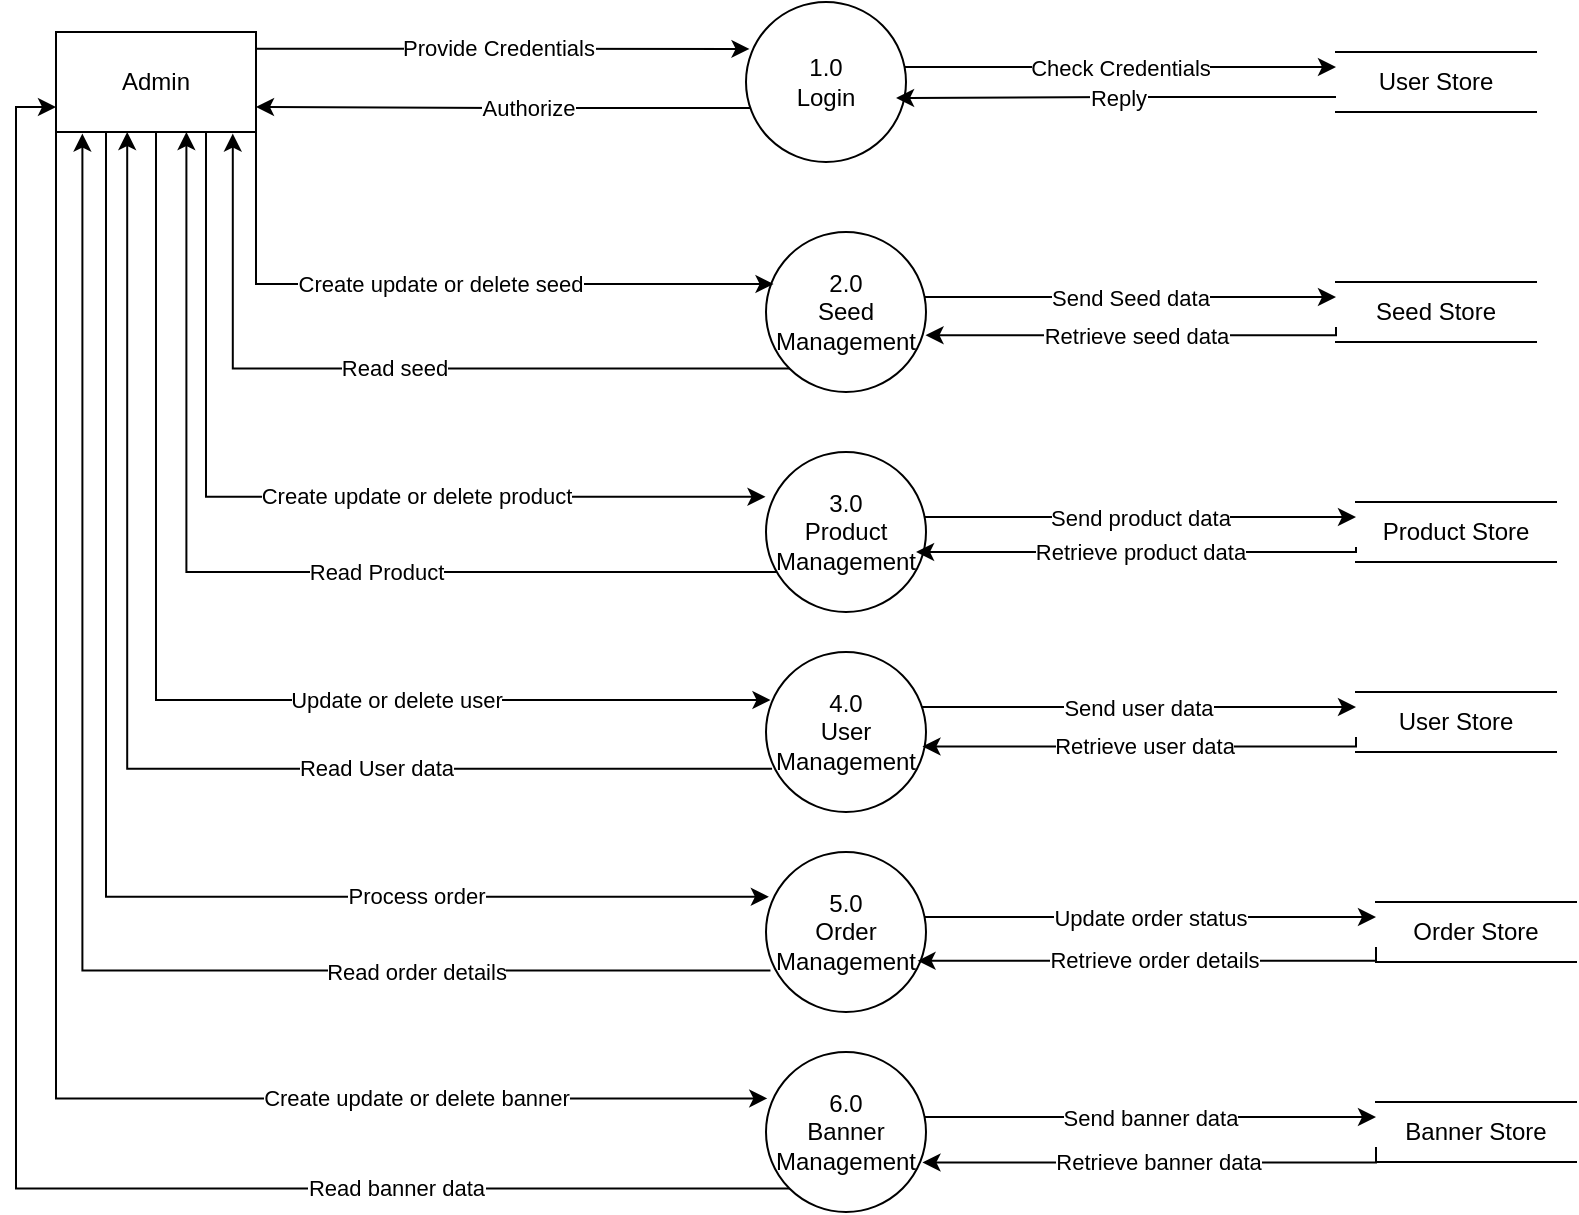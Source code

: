 <mxfile version="24.0.7" type="device">
  <diagram name="Page-1" id="sgm0bCreORFc6CYc5tO8">
    <mxGraphModel dx="1042" dy="569" grid="1" gridSize="10" guides="1" tooltips="1" connect="1" arrows="1" fold="1" page="1" pageScale="1" pageWidth="850" pageHeight="1100" math="0" shadow="0">
      <root>
        <mxCell id="0" />
        <mxCell id="1" parent="0" />
        <mxCell id="VitaJnBrRxuQDdF12Pux-1" value="Admin" style="html=1;dashed=0;whiteSpace=wrap;" vertex="1" parent="1">
          <mxGeometry x="40" y="40" width="100" height="50" as="geometry" />
        </mxCell>
        <mxCell id="VitaJnBrRxuQDdF12Pux-36" value="Read banner data" style="edgeStyle=orthogonalEdgeStyle;rounded=0;orthogonalLoop=1;jettySize=auto;html=1;exitX=0;exitY=1;exitDx=0;exitDy=0;entryX=0;entryY=0.75;entryDx=0;entryDy=0;" edge="1" parent="1" source="VitaJnBrRxuQDdF12Pux-2" target="VitaJnBrRxuQDdF12Pux-1">
          <mxGeometry x="-0.585" relative="1" as="geometry">
            <mxPoint as="offset" />
          </mxGeometry>
        </mxCell>
        <mxCell id="VitaJnBrRxuQDdF12Pux-48" value="Send banner data" style="edgeStyle=orthogonalEdgeStyle;rounded=0;orthogonalLoop=1;jettySize=auto;html=1;entryX=0;entryY=0.25;entryDx=0;entryDy=0;" edge="1" parent="1" source="VitaJnBrRxuQDdF12Pux-2" target="VitaJnBrRxuQDdF12Pux-8">
          <mxGeometry relative="1" as="geometry">
            <Array as="points">
              <mxPoint x="588" y="583" />
            </Array>
          </mxGeometry>
        </mxCell>
        <mxCell id="VitaJnBrRxuQDdF12Pux-2" value="6.0&lt;div&gt;Banner Management&lt;/div&gt;" style="shape=ellipse;html=1;dashed=0;whiteSpace=wrap;aspect=fixed;perimeter=ellipsePerimeter;" vertex="1" parent="1">
          <mxGeometry x="395" y="550" width="80" height="80" as="geometry" />
        </mxCell>
        <mxCell id="VitaJnBrRxuQDdF12Pux-37" value="Send Seed data" style="edgeStyle=orthogonalEdgeStyle;rounded=0;orthogonalLoop=1;jettySize=auto;html=1;entryX=0;entryY=0.25;entryDx=0;entryDy=0;" edge="1" parent="1" source="VitaJnBrRxuQDdF12Pux-3" target="VitaJnBrRxuQDdF12Pux-9">
          <mxGeometry relative="1" as="geometry">
            <Array as="points">
              <mxPoint x="578" y="173" />
            </Array>
          </mxGeometry>
        </mxCell>
        <mxCell id="VitaJnBrRxuQDdF12Pux-3" value="2.0&lt;div&gt;Seed Management&lt;/div&gt;" style="shape=ellipse;html=1;dashed=0;whiteSpace=wrap;aspect=fixed;perimeter=ellipsePerimeter;" vertex="1" parent="1">
          <mxGeometry x="395" y="140" width="80" height="80" as="geometry" />
        </mxCell>
        <mxCell id="VitaJnBrRxuQDdF12Pux-40" value="Send product data" style="edgeStyle=orthogonalEdgeStyle;rounded=0;orthogonalLoop=1;jettySize=auto;html=1;entryX=0;entryY=0.25;entryDx=0;entryDy=0;" edge="1" parent="1" source="VitaJnBrRxuQDdF12Pux-4" target="VitaJnBrRxuQDdF12Pux-10">
          <mxGeometry relative="1" as="geometry">
            <Array as="points">
              <mxPoint x="583" y="283" />
            </Array>
          </mxGeometry>
        </mxCell>
        <mxCell id="VitaJnBrRxuQDdF12Pux-4" value="3.0&lt;div&gt;Product Management&lt;/div&gt;" style="shape=ellipse;html=1;dashed=0;whiteSpace=wrap;aspect=fixed;perimeter=ellipsePerimeter;" vertex="1" parent="1">
          <mxGeometry x="395" y="250" width="80" height="80" as="geometry" />
        </mxCell>
        <mxCell id="VitaJnBrRxuQDdF12Pux-43" value="Send user data" style="edgeStyle=orthogonalEdgeStyle;rounded=0;orthogonalLoop=1;jettySize=auto;html=1;entryX=0;entryY=0.25;entryDx=0;entryDy=0;" edge="1" parent="1" source="VitaJnBrRxuQDdF12Pux-5" target="VitaJnBrRxuQDdF12Pux-11">
          <mxGeometry relative="1" as="geometry">
            <Array as="points">
              <mxPoint x="583" y="378" />
            </Array>
          </mxGeometry>
        </mxCell>
        <mxCell id="VitaJnBrRxuQDdF12Pux-5" value="4.0&lt;div&gt;User Management&lt;/div&gt;" style="shape=ellipse;html=1;dashed=0;whiteSpace=wrap;aspect=fixed;perimeter=ellipsePerimeter;" vertex="1" parent="1">
          <mxGeometry x="395" y="350" width="80" height="80" as="geometry" />
        </mxCell>
        <mxCell id="VitaJnBrRxuQDdF12Pux-46" value="Update order status" style="edgeStyle=orthogonalEdgeStyle;rounded=0;orthogonalLoop=1;jettySize=auto;html=1;entryX=0;entryY=0.25;entryDx=0;entryDy=0;" edge="1" parent="1" source="VitaJnBrRxuQDdF12Pux-6" target="VitaJnBrRxuQDdF12Pux-12">
          <mxGeometry relative="1" as="geometry">
            <Array as="points">
              <mxPoint x="588" y="483" />
            </Array>
          </mxGeometry>
        </mxCell>
        <mxCell id="VitaJnBrRxuQDdF12Pux-6" value="5.0&lt;div&gt;Order Management&lt;/div&gt;" style="shape=ellipse;html=1;dashed=0;whiteSpace=wrap;aspect=fixed;perimeter=ellipsePerimeter;" vertex="1" parent="1">
          <mxGeometry x="395" y="450" width="80" height="80" as="geometry" />
        </mxCell>
        <mxCell id="VitaJnBrRxuQDdF12Pux-8" value="Banner Store" style="html=1;dashed=0;whiteSpace=wrap;shape=partialRectangle;right=0;left=0;" vertex="1" parent="1">
          <mxGeometry x="700" y="575" width="100" height="30" as="geometry" />
        </mxCell>
        <mxCell id="VitaJnBrRxuQDdF12Pux-9" value="Seed Store" style="html=1;dashed=0;whiteSpace=wrap;shape=partialRectangle;right=0;left=0;" vertex="1" parent="1">
          <mxGeometry x="680" y="165" width="100" height="30" as="geometry" />
        </mxCell>
        <mxCell id="VitaJnBrRxuQDdF12Pux-10" value="Product Store" style="html=1;dashed=0;whiteSpace=wrap;shape=partialRectangle;right=0;left=0;" vertex="1" parent="1">
          <mxGeometry x="690" y="275" width="100" height="30" as="geometry" />
        </mxCell>
        <mxCell id="VitaJnBrRxuQDdF12Pux-11" value="User Store" style="html=1;dashed=0;whiteSpace=wrap;shape=partialRectangle;right=0;left=0;" vertex="1" parent="1">
          <mxGeometry x="690" y="370" width="100" height="30" as="geometry" />
        </mxCell>
        <mxCell id="VitaJnBrRxuQDdF12Pux-12" value="Order Store" style="html=1;dashed=0;whiteSpace=wrap;shape=partialRectangle;right=0;left=0;" vertex="1" parent="1">
          <mxGeometry x="700" y="475" width="100" height="30" as="geometry" />
        </mxCell>
        <mxCell id="VitaJnBrRxuQDdF12Pux-20" value="Check Credentials" style="edgeStyle=orthogonalEdgeStyle;rounded=0;orthogonalLoop=1;jettySize=auto;html=1;entryX=0;entryY=0.25;entryDx=0;entryDy=0;" edge="1" parent="1" source="VitaJnBrRxuQDdF12Pux-14" target="VitaJnBrRxuQDdF12Pux-16">
          <mxGeometry relative="1" as="geometry">
            <Array as="points">
              <mxPoint x="573" y="58" />
            </Array>
          </mxGeometry>
        </mxCell>
        <mxCell id="VitaJnBrRxuQDdF12Pux-23" value="Authorize" style="edgeStyle=orthogonalEdgeStyle;rounded=0;orthogonalLoop=1;jettySize=auto;html=1;exitX=0;exitY=1;exitDx=0;exitDy=0;entryX=1;entryY=0.75;entryDx=0;entryDy=0;" edge="1" parent="1" source="VitaJnBrRxuQDdF12Pux-14" target="VitaJnBrRxuQDdF12Pux-1">
          <mxGeometry relative="1" as="geometry">
            <Array as="points">
              <mxPoint x="397" y="78" />
              <mxPoint x="263" y="78" />
            </Array>
          </mxGeometry>
        </mxCell>
        <mxCell id="VitaJnBrRxuQDdF12Pux-14" value="1.0&lt;div&gt;Login&lt;/div&gt;" style="shape=ellipse;html=1;dashed=0;whiteSpace=wrap;aspect=fixed;perimeter=ellipsePerimeter;" vertex="1" parent="1">
          <mxGeometry x="385" y="25" width="80" height="80" as="geometry" />
        </mxCell>
        <mxCell id="VitaJnBrRxuQDdF12Pux-16" value="User Store" style="html=1;dashed=0;whiteSpace=wrap;shape=partialRectangle;right=0;left=0;" vertex="1" parent="1">
          <mxGeometry x="680" y="50" width="100" height="30" as="geometry" />
        </mxCell>
        <mxCell id="VitaJnBrRxuQDdF12Pux-21" value="Reply" style="edgeStyle=orthogonalEdgeStyle;rounded=0;orthogonalLoop=1;jettySize=auto;html=1;exitX=0;exitY=0.75;exitDx=0;exitDy=0;entryX=0.938;entryY=0.6;entryDx=0;entryDy=0;entryPerimeter=0;" edge="1" parent="1" source="VitaJnBrRxuQDdF12Pux-16" target="VitaJnBrRxuQDdF12Pux-14">
          <mxGeometry relative="1" as="geometry" />
        </mxCell>
        <mxCell id="VitaJnBrRxuQDdF12Pux-22" value="Provide Credentials" style="edgeStyle=orthogonalEdgeStyle;rounded=0;orthogonalLoop=1;jettySize=auto;html=1;exitX=1;exitY=0.25;exitDx=0;exitDy=0;entryX=0.022;entryY=0.293;entryDx=0;entryDy=0;entryPerimeter=0;" edge="1" parent="1" source="VitaJnBrRxuQDdF12Pux-1" target="VitaJnBrRxuQDdF12Pux-14">
          <mxGeometry relative="1" as="geometry">
            <Array as="points">
              <mxPoint x="140" y="48" />
            </Array>
          </mxGeometry>
        </mxCell>
        <mxCell id="VitaJnBrRxuQDdF12Pux-24" value="Create update or delete seed" style="edgeStyle=orthogonalEdgeStyle;rounded=0;orthogonalLoop=1;jettySize=auto;html=1;exitX=1;exitY=1;exitDx=0;exitDy=0;entryX=0.047;entryY=0.325;entryDx=0;entryDy=0;entryPerimeter=0;" edge="1" parent="1" source="VitaJnBrRxuQDdF12Pux-1" target="VitaJnBrRxuQDdF12Pux-3">
          <mxGeometry relative="1" as="geometry">
            <Array as="points">
              <mxPoint x="140" y="166" />
            </Array>
          </mxGeometry>
        </mxCell>
        <mxCell id="VitaJnBrRxuQDdF12Pux-25" value="Read seed" style="edgeStyle=orthogonalEdgeStyle;rounded=0;orthogonalLoop=1;jettySize=auto;html=1;exitX=0;exitY=1;exitDx=0;exitDy=0;entryX=0.884;entryY=1.016;entryDx=0;entryDy=0;entryPerimeter=0;" edge="1" parent="1" source="VitaJnBrRxuQDdF12Pux-3" target="VitaJnBrRxuQDdF12Pux-1">
          <mxGeometry relative="1" as="geometry" />
        </mxCell>
        <mxCell id="VitaJnBrRxuQDdF12Pux-26" value="Create update or delete product" style="edgeStyle=orthogonalEdgeStyle;rounded=0;orthogonalLoop=1;jettySize=auto;html=1;exitX=0.75;exitY=1;exitDx=0;exitDy=0;entryX=-0.003;entryY=0.28;entryDx=0;entryDy=0;entryPerimeter=0;" edge="1" parent="1" source="VitaJnBrRxuQDdF12Pux-1" target="VitaJnBrRxuQDdF12Pux-4">
          <mxGeometry x="0.244" relative="1" as="geometry">
            <mxPoint as="offset" />
          </mxGeometry>
        </mxCell>
        <mxCell id="VitaJnBrRxuQDdF12Pux-27" value="Update or delete user" style="edgeStyle=orthogonalEdgeStyle;rounded=0;orthogonalLoop=1;jettySize=auto;html=1;exitX=0.5;exitY=1;exitDx=0;exitDy=0;entryX=0.028;entryY=0.3;entryDx=0;entryDy=0;entryPerimeter=0;" edge="1" parent="1" source="VitaJnBrRxuQDdF12Pux-1" target="VitaJnBrRxuQDdF12Pux-5">
          <mxGeometry x="0.367" relative="1" as="geometry">
            <Array as="points">
              <mxPoint x="90" y="374" />
            </Array>
            <mxPoint as="offset" />
          </mxGeometry>
        </mxCell>
        <mxCell id="VitaJnBrRxuQDdF12Pux-28" value="Process order" style="edgeStyle=orthogonalEdgeStyle;rounded=0;orthogonalLoop=1;jettySize=auto;html=1;exitX=0.25;exitY=1;exitDx=0;exitDy=0;entryX=0.018;entryY=0.28;entryDx=0;entryDy=0;entryPerimeter=0;" edge="1" parent="1" source="VitaJnBrRxuQDdF12Pux-1" target="VitaJnBrRxuQDdF12Pux-6">
          <mxGeometry x="0.506" relative="1" as="geometry">
            <Array as="points">
              <mxPoint x="65" y="472" />
            </Array>
            <mxPoint as="offset" />
          </mxGeometry>
        </mxCell>
        <mxCell id="VitaJnBrRxuQDdF12Pux-29" value="Create update or delete banner" style="edgeStyle=orthogonalEdgeStyle;rounded=0;orthogonalLoop=1;jettySize=auto;html=1;exitX=0;exitY=1;exitDx=0;exitDy=0;entryX=0.008;entryY=0.29;entryDx=0;entryDy=0;entryPerimeter=0;" edge="1" parent="1" source="VitaJnBrRxuQDdF12Pux-1" target="VitaJnBrRxuQDdF12Pux-2">
          <mxGeometry x="0.581" relative="1" as="geometry">
            <mxPoint as="offset" />
          </mxGeometry>
        </mxCell>
        <mxCell id="VitaJnBrRxuQDdF12Pux-30" value="Read Product" style="edgeStyle=orthogonalEdgeStyle;rounded=0;orthogonalLoop=1;jettySize=auto;html=1;entryX=0.652;entryY=1;entryDx=0;entryDy=0;entryPerimeter=0;" edge="1" parent="1" source="VitaJnBrRxuQDdF12Pux-4" target="VitaJnBrRxuQDdF12Pux-1">
          <mxGeometry x="-0.222" relative="1" as="geometry">
            <Array as="points">
              <mxPoint x="105" y="310" />
            </Array>
            <mxPoint as="offset" />
          </mxGeometry>
        </mxCell>
        <mxCell id="VitaJnBrRxuQDdF12Pux-33" value="Read User data" style="edgeStyle=orthogonalEdgeStyle;rounded=0;orthogonalLoop=1;jettySize=auto;html=1;exitX=0.038;exitY=0.73;exitDx=0;exitDy=0;entryX=0.356;entryY=1;entryDx=0;entryDy=0;entryPerimeter=0;exitPerimeter=0;" edge="1" parent="1" source="VitaJnBrRxuQDdF12Pux-5" target="VitaJnBrRxuQDdF12Pux-1">
          <mxGeometry x="-0.382" relative="1" as="geometry">
            <mxPoint as="offset" />
          </mxGeometry>
        </mxCell>
        <mxCell id="VitaJnBrRxuQDdF12Pux-34" value="Read order details" style="edgeStyle=orthogonalEdgeStyle;rounded=0;orthogonalLoop=1;jettySize=auto;html=1;exitX=0.028;exitY=0.74;exitDx=0;exitDy=0;entryX=0.132;entryY=1.016;entryDx=0;entryDy=0;entryPerimeter=0;exitPerimeter=0;" edge="1" parent="1" source="VitaJnBrRxuQDdF12Pux-6" target="VitaJnBrRxuQDdF12Pux-1">
          <mxGeometry x="-0.535" y="1" relative="1" as="geometry">
            <mxPoint as="offset" />
          </mxGeometry>
        </mxCell>
        <mxCell id="VitaJnBrRxuQDdF12Pux-39" value="Retrieve seed data" style="edgeStyle=orthogonalEdgeStyle;rounded=0;orthogonalLoop=1;jettySize=auto;html=1;exitX=0;exitY=0.75;exitDx=0;exitDy=0;entryX=0.997;entryY=0.645;entryDx=0;entryDy=0;entryPerimeter=0;" edge="1" parent="1" source="VitaJnBrRxuQDdF12Pux-9" target="VitaJnBrRxuQDdF12Pux-3">
          <mxGeometry relative="1" as="geometry">
            <Array as="points">
              <mxPoint x="680" y="192" />
            </Array>
          </mxGeometry>
        </mxCell>
        <mxCell id="VitaJnBrRxuQDdF12Pux-42" value="Retrieve product data" style="edgeStyle=orthogonalEdgeStyle;rounded=0;orthogonalLoop=1;jettySize=auto;html=1;exitX=0;exitY=0.75;exitDx=0;exitDy=0;entryX=0.938;entryY=0.625;entryDx=0;entryDy=0;entryPerimeter=0;" edge="1" parent="1" source="VitaJnBrRxuQDdF12Pux-10" target="VitaJnBrRxuQDdF12Pux-4">
          <mxGeometry relative="1" as="geometry">
            <Array as="points">
              <mxPoint x="690" y="300" />
            </Array>
          </mxGeometry>
        </mxCell>
        <mxCell id="VitaJnBrRxuQDdF12Pux-45" value="Retrieve user data" style="edgeStyle=orthogonalEdgeStyle;rounded=0;orthogonalLoop=1;jettySize=auto;html=1;exitX=0;exitY=0.75;exitDx=0;exitDy=0;entryX=0.978;entryY=0.59;entryDx=0;entryDy=0;entryPerimeter=0;" edge="1" parent="1" source="VitaJnBrRxuQDdF12Pux-11" target="VitaJnBrRxuQDdF12Pux-5">
          <mxGeometry relative="1" as="geometry">
            <Array as="points">
              <mxPoint x="690" y="397" />
            </Array>
          </mxGeometry>
        </mxCell>
        <mxCell id="VitaJnBrRxuQDdF12Pux-47" value="Retrieve order details" style="edgeStyle=orthogonalEdgeStyle;rounded=0;orthogonalLoop=1;jettySize=auto;html=1;exitX=0;exitY=0.75;exitDx=0;exitDy=0;entryX=0.947;entryY=0.68;entryDx=0;entryDy=0;entryPerimeter=0;" edge="1" parent="1" source="VitaJnBrRxuQDdF12Pux-12" target="VitaJnBrRxuQDdF12Pux-6">
          <mxGeometry relative="1" as="geometry">
            <Array as="points">
              <mxPoint x="700" y="504" />
            </Array>
          </mxGeometry>
        </mxCell>
        <mxCell id="VitaJnBrRxuQDdF12Pux-49" value="Retrieve banner data" style="edgeStyle=orthogonalEdgeStyle;rounded=0;orthogonalLoop=1;jettySize=auto;html=1;exitX=0;exitY=0.75;exitDx=0;exitDy=0;entryX=0.978;entryY=0.69;entryDx=0;entryDy=0;entryPerimeter=0;" edge="1" parent="1" source="VitaJnBrRxuQDdF12Pux-8" target="VitaJnBrRxuQDdF12Pux-2">
          <mxGeometry relative="1" as="geometry">
            <Array as="points">
              <mxPoint x="700" y="605" />
            </Array>
          </mxGeometry>
        </mxCell>
      </root>
    </mxGraphModel>
  </diagram>
</mxfile>
